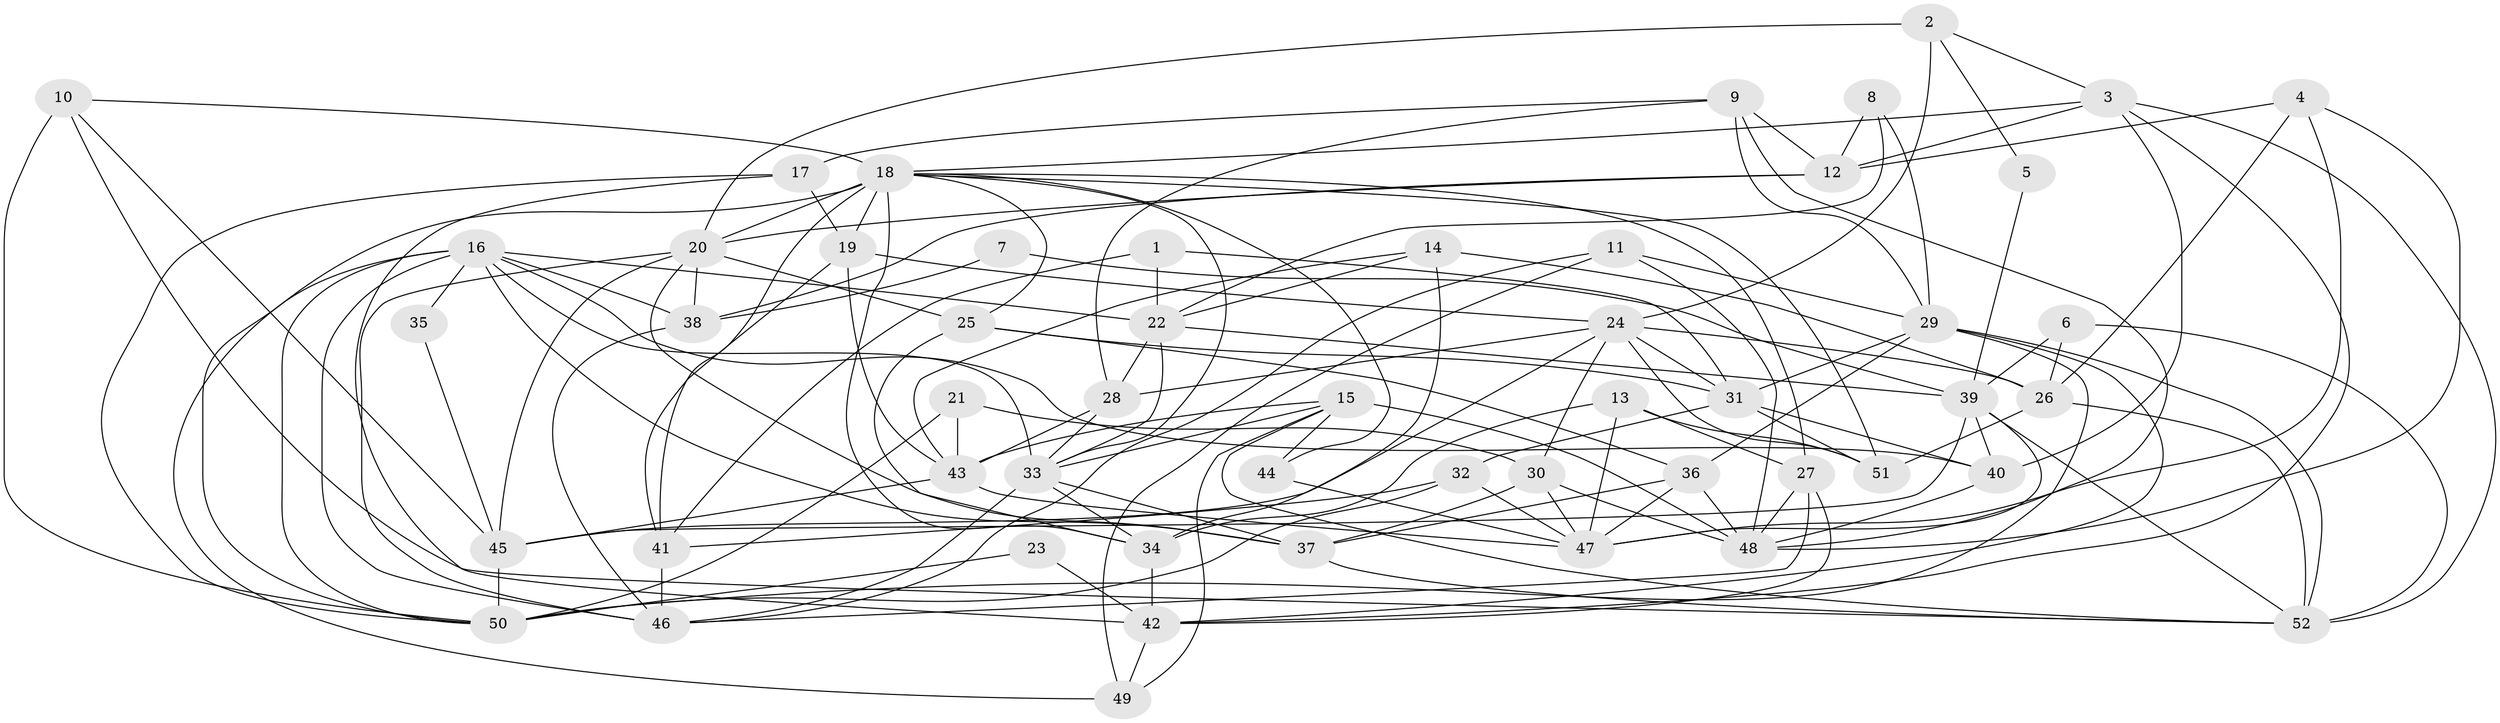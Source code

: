 // original degree distribution, {5: 0.14423076923076922, 3: 0.23076923076923078, 4: 0.28846153846153844, 2: 0.16346153846153846, 6: 0.1346153846153846, 7: 0.028846153846153848, 10: 0.009615384615384616}
// Generated by graph-tools (version 1.1) at 2025/50/03/09/25 03:50:04]
// undirected, 52 vertices, 143 edges
graph export_dot {
graph [start="1"]
  node [color=gray90,style=filled];
  1;
  2;
  3;
  4;
  5;
  6;
  7;
  8;
  9;
  10;
  11;
  12;
  13;
  14;
  15;
  16;
  17;
  18;
  19;
  20;
  21;
  22;
  23;
  24;
  25;
  26;
  27;
  28;
  29;
  30;
  31;
  32;
  33;
  34;
  35;
  36;
  37;
  38;
  39;
  40;
  41;
  42;
  43;
  44;
  45;
  46;
  47;
  48;
  49;
  50;
  51;
  52;
  1 -- 22 [weight=1.0];
  1 -- 31 [weight=1.0];
  1 -- 41 [weight=1.0];
  2 -- 3 [weight=1.0];
  2 -- 5 [weight=1.0];
  2 -- 20 [weight=1.0];
  2 -- 24 [weight=2.0];
  3 -- 12 [weight=1.0];
  3 -- 18 [weight=1.0];
  3 -- 40 [weight=1.0];
  3 -- 42 [weight=1.0];
  3 -- 52 [weight=1.0];
  4 -- 12 [weight=1.0];
  4 -- 26 [weight=1.0];
  4 -- 47 [weight=1.0];
  4 -- 48 [weight=1.0];
  5 -- 39 [weight=1.0];
  6 -- 26 [weight=1.0];
  6 -- 39 [weight=1.0];
  6 -- 52 [weight=1.0];
  7 -- 38 [weight=1.0];
  7 -- 39 [weight=1.0];
  8 -- 12 [weight=1.0];
  8 -- 22 [weight=1.0];
  8 -- 29 [weight=1.0];
  9 -- 12 [weight=1.0];
  9 -- 17 [weight=1.0];
  9 -- 28 [weight=1.0];
  9 -- 29 [weight=1.0];
  9 -- 48 [weight=1.0];
  10 -- 18 [weight=1.0];
  10 -- 45 [weight=1.0];
  10 -- 50 [weight=1.0];
  10 -- 52 [weight=1.0];
  11 -- 29 [weight=1.0];
  11 -- 46 [weight=1.0];
  11 -- 48 [weight=1.0];
  11 -- 49 [weight=1.0];
  12 -- 20 [weight=1.0];
  12 -- 38 [weight=1.0];
  13 -- 27 [weight=1.0];
  13 -- 34 [weight=1.0];
  13 -- 47 [weight=1.0];
  13 -- 51 [weight=1.0];
  14 -- 22 [weight=1.0];
  14 -- 26 [weight=1.0];
  14 -- 34 [weight=1.0];
  14 -- 43 [weight=1.0];
  15 -- 33 [weight=1.0];
  15 -- 43 [weight=1.0];
  15 -- 44 [weight=1.0];
  15 -- 48 [weight=1.0];
  15 -- 49 [weight=1.0];
  15 -- 52 [weight=1.0];
  16 -- 22 [weight=1.0];
  16 -- 33 [weight=1.0];
  16 -- 35 [weight=1.0];
  16 -- 37 [weight=1.0];
  16 -- 38 [weight=1.0];
  16 -- 40 [weight=1.0];
  16 -- 46 [weight=1.0];
  16 -- 49 [weight=1.0];
  16 -- 50 [weight=1.0];
  17 -- 19 [weight=1.0];
  17 -- 42 [weight=1.0];
  17 -- 50 [weight=1.0];
  18 -- 19 [weight=1.0];
  18 -- 20 [weight=1.0];
  18 -- 25 [weight=1.0];
  18 -- 27 [weight=1.0];
  18 -- 33 [weight=1.0];
  18 -- 34 [weight=1.0];
  18 -- 41 [weight=3.0];
  18 -- 44 [weight=1.0];
  18 -- 50 [weight=1.0];
  18 -- 51 [weight=1.0];
  19 -- 24 [weight=1.0];
  19 -- 41 [weight=1.0];
  19 -- 43 [weight=1.0];
  20 -- 25 [weight=1.0];
  20 -- 37 [weight=1.0];
  20 -- 38 [weight=1.0];
  20 -- 45 [weight=1.0];
  20 -- 46 [weight=1.0];
  21 -- 30 [weight=1.0];
  21 -- 43 [weight=1.0];
  21 -- 50 [weight=1.0];
  22 -- 28 [weight=1.0];
  22 -- 33 [weight=1.0];
  22 -- 39 [weight=1.0];
  23 -- 42 [weight=1.0];
  23 -- 50 [weight=1.0];
  24 -- 26 [weight=2.0];
  24 -- 28 [weight=1.0];
  24 -- 30 [weight=1.0];
  24 -- 31 [weight=1.0];
  24 -- 45 [weight=1.0];
  24 -- 51 [weight=1.0];
  25 -- 31 [weight=1.0];
  25 -- 34 [weight=1.0];
  25 -- 36 [weight=1.0];
  26 -- 51 [weight=1.0];
  26 -- 52 [weight=1.0];
  27 -- 42 [weight=1.0];
  27 -- 46 [weight=1.0];
  27 -- 48 [weight=1.0];
  28 -- 33 [weight=1.0];
  28 -- 43 [weight=1.0];
  29 -- 31 [weight=2.0];
  29 -- 36 [weight=1.0];
  29 -- 42 [weight=1.0];
  29 -- 50 [weight=1.0];
  29 -- 52 [weight=1.0];
  30 -- 37 [weight=1.0];
  30 -- 47 [weight=1.0];
  30 -- 48 [weight=1.0];
  31 -- 32 [weight=1.0];
  31 -- 40 [weight=1.0];
  31 -- 51 [weight=1.0];
  32 -- 41 [weight=1.0];
  32 -- 47 [weight=1.0];
  32 -- 50 [weight=1.0];
  33 -- 34 [weight=1.0];
  33 -- 37 [weight=1.0];
  33 -- 46 [weight=1.0];
  34 -- 42 [weight=1.0];
  35 -- 45 [weight=1.0];
  36 -- 37 [weight=1.0];
  36 -- 47 [weight=1.0];
  36 -- 48 [weight=1.0];
  37 -- 52 [weight=1.0];
  38 -- 46 [weight=1.0];
  39 -- 40 [weight=1.0];
  39 -- 45 [weight=1.0];
  39 -- 47 [weight=1.0];
  39 -- 52 [weight=1.0];
  40 -- 48 [weight=1.0];
  41 -- 46 [weight=1.0];
  42 -- 49 [weight=1.0];
  43 -- 45 [weight=1.0];
  43 -- 47 [weight=1.0];
  44 -- 47 [weight=1.0];
  45 -- 50 [weight=1.0];
}
